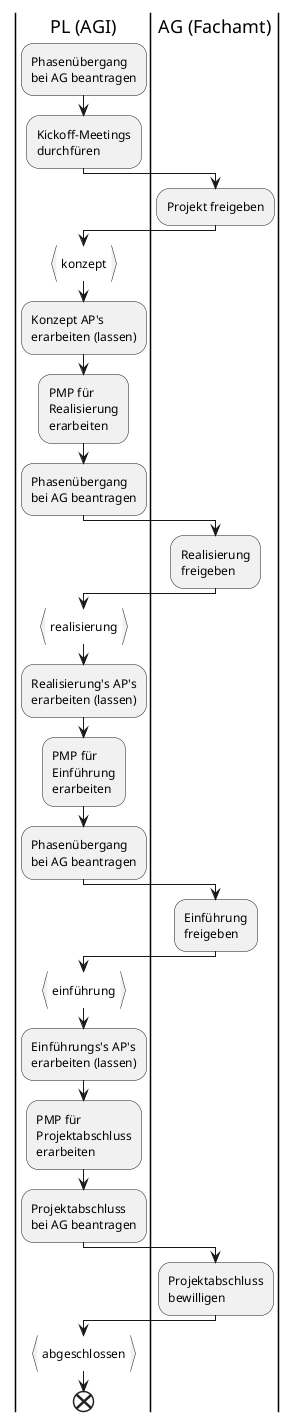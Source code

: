 @startuml
|PL (AGI)|
:Phasenübergang
bei AG beantragen;
:Kickoff-Meetings
durchfüren;
|AG (Fachamt)|
:Projekt freigeben;
|PL (AGI)|
:konzept}
:Konzept AP's
erarbeiten (lassen);
:PMP für
Realisierung
erarbeiten;
:Phasenübergang
bei AG beantragen;
|AG (Fachamt)|
:Realisierung
freigeben;
|PL (AGI)|
:realisierung}
:Realisierung's AP's
erarbeiten (lassen);
:PMP für
Einführung
erarbeiten;
:Phasenübergang
bei AG beantragen;
|AG (Fachamt)|
:Einführung
freigeben;
|PL (AGI)|
:einführung}
:Einführungs's AP's
erarbeiten (lassen);
:PMP für
Projektabschluss
erarbeiten;
:Projektabschluss
bei AG beantragen;
|AG (Fachamt)|
:Projektabschluss
bewilligen;
|PL (AGI)|
:abgeschlossen}
end
@enduml